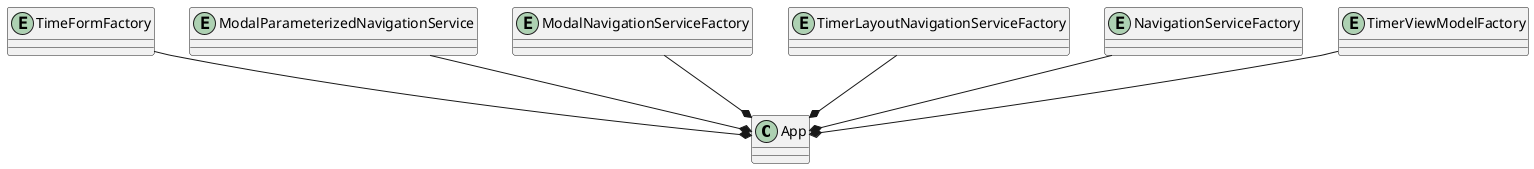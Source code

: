 @startuml

class App

entity TimeFormFactory
entity ModalParameterizedNavigationService 
entity ModalNavigationServiceFactory 
entity TimerLayoutNavigationServiceFactory 
entity NavigationServiceFactory
entity TimerViewModelFactory 

TimeFormFactory --* App
ModalParameterizedNavigationService --* App
ModalNavigationServiceFactory --* App
TimerLayoutNavigationServiceFactory --* App
NavigationServiceFactory --* App
TimerViewModelFactory --* App

@enduml
